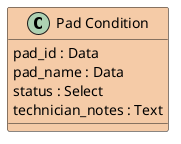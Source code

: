 @startuml
class "Pad Condition" #F5CBA7 {
  pad_id : Data
  pad_name : Data
  status : Select
  technician_notes : Text
}
@enduml